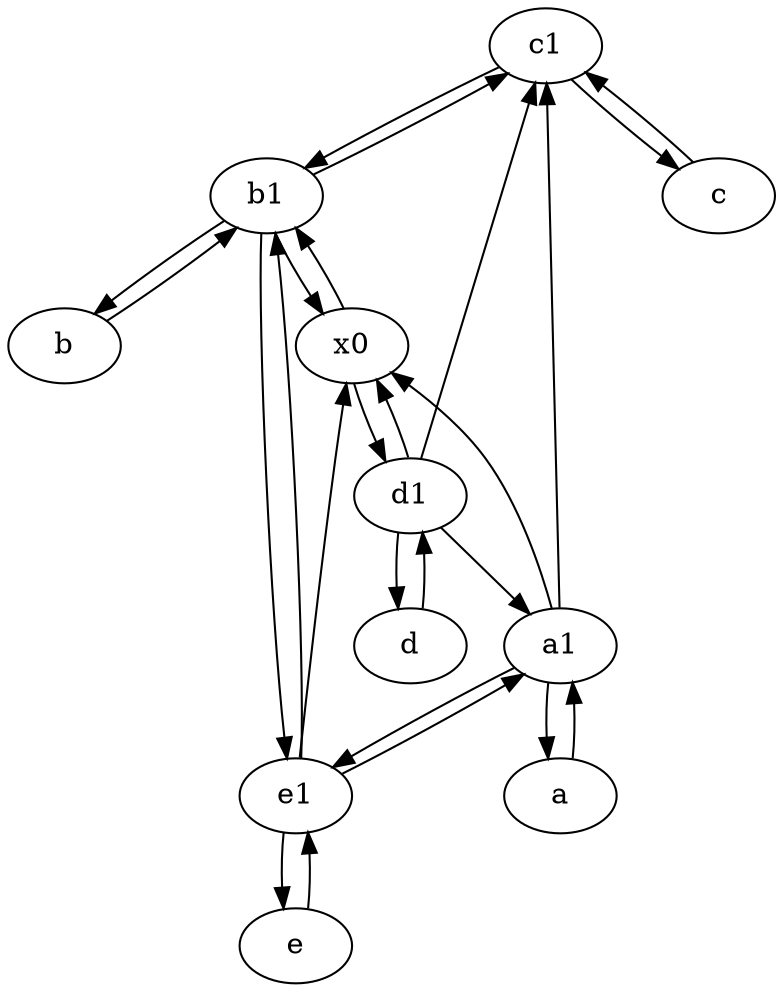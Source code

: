 digraph  {
	c1 [pos="30,15!"];
	a1 [pos="40,15!"];
	b1 [pos="45,20!"];
	b [pos="50,20!"];
	d1 [pos="25,30!"];
	c [pos="20,10!"];
	a [pos="40,10!"];
	d [pos="20,30!"];
	e1 [pos="25,45!"];
	e [pos="30,50!"];
	x0;
	a1 -> x0;
	d1 -> c1;
	e1 -> e;
	b1 -> e1;
	c -> c1;
	c1 -> b1;
	d -> d1;
	d1 -> d;
	x0 -> b1;
	a1 -> a;
	d1 -> a1;
	e1 -> x0;
	b1 -> c1;
	c1 -> c;
	d1 -> x0;
	x0 -> d1;
	e1 -> a1;
	a -> a1;
	b1 -> x0;
	b -> b1;
	a1 -> c1;
	a1 -> e1;
	b1 -> b;
	e1 -> b1;
	e -> e1;

	}